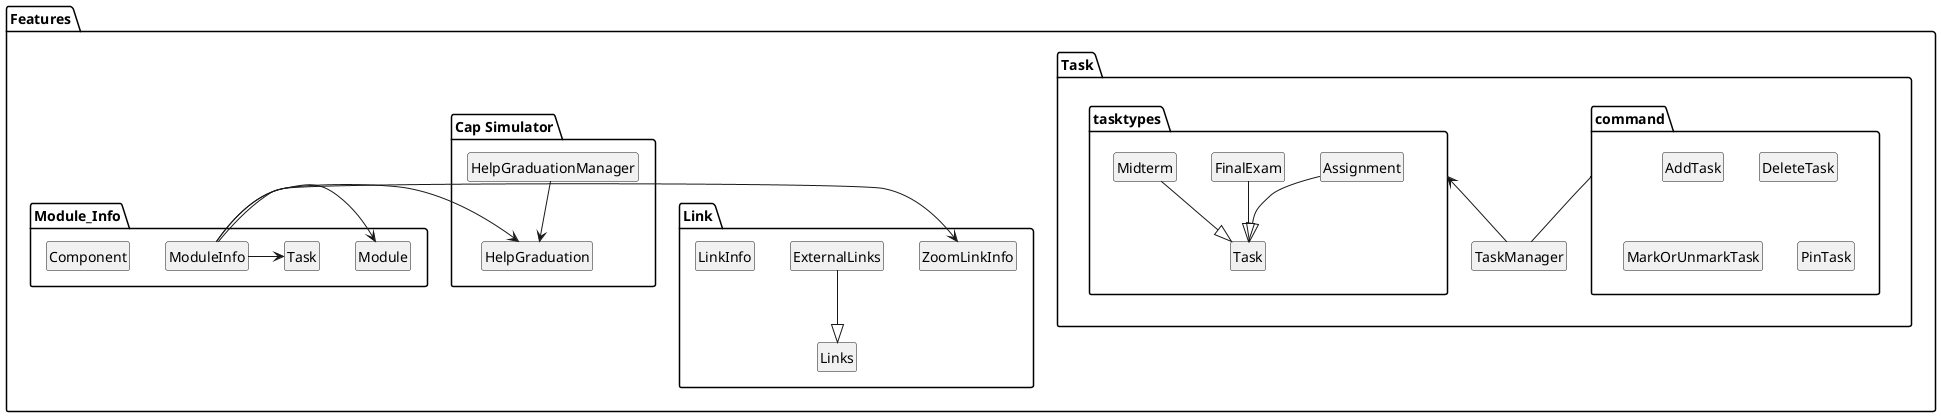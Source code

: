 @startuml
hide members
hide circle
package Features {

package Task {
    package command {
        Class AddTask
        Class DeleteTask
        Class MarkOrUnmarkTask
        Class PinTask
    }
    Class TaskManager
    command -- TaskManager
    tasktypes <-- TaskManager
    package tasktypes {
            Class Assignment
            Class FinalExam
            Class Midterm
            Class Task

            Assignment --|> Task
            Midterm --|> Task
            FinalExam --|> Task
        }
}

package Link {
  Class ExternalLinks
  Class LinkInfo
  Class Links
  Class ZoomLinkInfo

ExternalLinks --|> Links
}

package "Cap Simulator" {
  Class HelpGraduation
  Class HelpGraduationManager

HelpGraduationManager --> HelpGraduation
}

package Module_Info {
    Class ModuleInfo
    Class Module
    Class Component

    ModuleInfo -> Module
    ModuleInfo -> Task
    ModuleInfo -> ZoomLinkInfo
    ModuleInfo -> HelpGraduation
}

}
@enduml